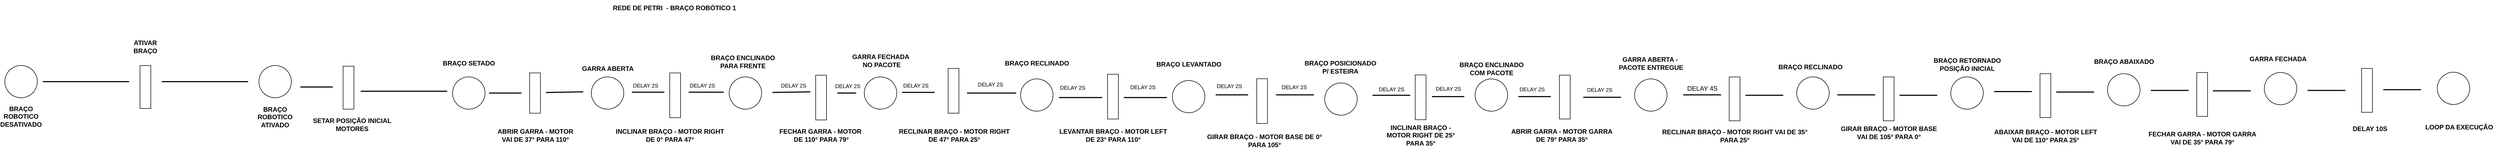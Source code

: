 <mxfile version="22.1.7" type="device">
  <diagram name="Página-1" id="gfPTqOVrbmd7KBlx719f">
    <mxGraphModel dx="3569" dy="1826" grid="1" gridSize="10" guides="1" tooltips="1" connect="1" arrows="1" fold="1" page="1" pageScale="1" pageWidth="827" pageHeight="1169" math="0" shadow="0">
      <root>
        <mxCell id="0" />
        <mxCell id="1" parent="0" />
        <mxCell id="p1ygk9uAUePO5qCQ-lzr-1" value="" style="ellipse;whiteSpace=wrap;html=1;aspect=fixed;rotation=15;" parent="1" vertex="1">
          <mxGeometry x="220" y="170" width="60" height="60" as="geometry" />
        </mxCell>
        <mxCell id="p1ygk9uAUePO5qCQ-lzr-2" value="&lt;b&gt;BRAÇO ROBOTICO DESATIVADO&lt;/b&gt;" style="text;html=1;strokeColor=none;fillColor=none;align=center;verticalAlign=middle;whiteSpace=wrap;rounded=0;" parent="1" vertex="1">
          <mxGeometry x="220" y="250" width="60" height="30" as="geometry" />
        </mxCell>
        <mxCell id="p1ygk9uAUePO5qCQ-lzr-3" value="" style="line;strokeWidth=2;html=1;" parent="1" vertex="1">
          <mxGeometry x="290" y="195" width="160" height="10" as="geometry" />
        </mxCell>
        <mxCell id="p1ygk9uAUePO5qCQ-lzr-4" value="" style="html=1;points=[[0,0,0,0,5],[0,1,0,0,-5],[1,0,0,0,5],[1,1,0,0,-5]];perimeter=orthogonalPerimeter;outlineConnect=0;targetShapes=umlLifeline;portConstraint=eastwest;newEdgeStyle={&quot;curved&quot;:0,&quot;rounded&quot;:0};" parent="1" vertex="1">
          <mxGeometry x="470" y="170" width="20" height="80" as="geometry" />
        </mxCell>
        <mxCell id="p1ygk9uAUePO5qCQ-lzr-5" value="&lt;b&gt;ATIVAR BRAÇO&lt;/b&gt;" style="text;html=1;strokeColor=none;fillColor=none;align=center;verticalAlign=middle;whiteSpace=wrap;rounded=0;" parent="1" vertex="1">
          <mxGeometry x="450" y="120" width="60" height="30" as="geometry" />
        </mxCell>
        <mxCell id="p1ygk9uAUePO5qCQ-lzr-6" value="" style="line;strokeWidth=2;html=1;" parent="1" vertex="1">
          <mxGeometry x="510" y="195" width="160" height="10" as="geometry" />
        </mxCell>
        <mxCell id="p1ygk9uAUePO5qCQ-lzr-7" value="" style="ellipse;whiteSpace=wrap;html=1;aspect=fixed;rotation=15;" parent="1" vertex="1">
          <mxGeometry x="690.002" y="170.002" width="60" height="60" as="geometry" />
        </mxCell>
        <mxCell id="p1ygk9uAUePO5qCQ-lzr-8" value="&lt;b&gt;BRAÇO ROBOTICO ATIVADO&lt;/b&gt;" style="text;html=1;strokeColor=none;fillColor=none;align=center;verticalAlign=middle;whiteSpace=wrap;rounded=0;" parent="1" vertex="1">
          <mxGeometry x="690" y="251.25" width="60" height="30" as="geometry" />
        </mxCell>
        <mxCell id="p1ygk9uAUePO5qCQ-lzr-9" value="" style="line;strokeWidth=2;html=1;" parent="1" vertex="1">
          <mxGeometry x="510" y="195" width="160" height="10" as="geometry" />
        </mxCell>
        <mxCell id="p1ygk9uAUePO5qCQ-lzr-11" value="" style="html=1;points=[[0,0,0,0,5],[0,1,0,0,-5],[1,0,0,0,5],[1,1,0,0,-5]];perimeter=orthogonalPerimeter;outlineConnect=0;targetShapes=umlLifeline;portConstraint=eastwest;newEdgeStyle={&quot;curved&quot;:0,&quot;rounded&quot;:0};" parent="1" vertex="1">
          <mxGeometry x="845.77" y="171.25" width="20" height="80" as="geometry" />
        </mxCell>
        <mxCell id="p1ygk9uAUePO5qCQ-lzr-12" value="" style="line;strokeWidth=2;html=1;rotation=0;" parent="1" vertex="1">
          <mxGeometry x="766.64" y="205" width="60" height="10" as="geometry" />
        </mxCell>
        <mxCell id="p1ygk9uAUePO5qCQ-lzr-13" value="&lt;b&gt;SETAR POSIÇÃO INICIAL&lt;br&gt;&amp;nbsp;MOTORES&amp;nbsp;&lt;/b&gt;" style="text;html=1;align=center;verticalAlign=middle;resizable=0;points=[];autosize=1;strokeColor=none;fillColor=none;" parent="1" vertex="1">
          <mxGeometry x="776.64" y="259.66" width="170" height="40" as="geometry" />
        </mxCell>
        <mxCell id="p1ygk9uAUePO5qCQ-lzr-14" value="" style="ellipse;whiteSpace=wrap;html=1;aspect=fixed;rotation=15;" parent="1" vertex="1">
          <mxGeometry x="1048.272" y="191.252" width="60" height="60" as="geometry" />
        </mxCell>
        <mxCell id="p1ygk9uAUePO5qCQ-lzr-15" value="" style="line;strokeWidth=2;html=1;rotation=0;" parent="1" vertex="1">
          <mxGeometry x="878.27" y="212.91" width="160" height="10" as="geometry" />
        </mxCell>
        <mxCell id="p1ygk9uAUePO5qCQ-lzr-16" value="&lt;b style=&quot;border-color: var(--border-color);&quot;&gt;BRAÇO SETADO&lt;/b&gt;" style="text;html=1;align=center;verticalAlign=middle;resizable=0;points=[];autosize=1;strokeColor=none;fillColor=none;" parent="1" vertex="1">
          <mxGeometry x="1018.27" y="151.25" width="120" height="30" as="geometry" />
        </mxCell>
        <mxCell id="p1ygk9uAUePO5qCQ-lzr-17" value="" style="line;strokeWidth=2;html=1;rotation=0;" parent="1" vertex="1">
          <mxGeometry x="1115.77" y="216.25" width="60" height="10" as="geometry" />
        </mxCell>
        <mxCell id="p1ygk9uAUePO5qCQ-lzr-18" value="" style="html=1;points=[[0,0,0,0,5],[0,1,0,0,-5],[1,0,0,0,5],[1,1,0,0,-5]];perimeter=orthogonalPerimeter;outlineConnect=0;targetShapes=umlLifeline;portConstraint=eastwest;newEdgeStyle={&quot;curved&quot;:0,&quot;rounded&quot;:0};" parent="1" vertex="1">
          <mxGeometry x="1190.77" y="183.75" width="20" height="75" as="geometry" />
        </mxCell>
        <mxCell id="p1ygk9uAUePO5qCQ-lzr-19" value="&lt;b&gt;ABRIR GARRA - MOTOR&lt;br&gt;VAI DE 37° PARA 110°&lt;/b&gt;" style="text;html=1;align=center;verticalAlign=middle;resizable=0;points=[];autosize=1;strokeColor=none;fillColor=none;" parent="1" vertex="1">
          <mxGeometry x="1120.77" y="280" width="160" height="40" as="geometry" />
        </mxCell>
        <mxCell id="p1ygk9uAUePO5qCQ-lzr-20" value="" style="ellipse;whiteSpace=wrap;html=1;aspect=fixed;rotation=15;" parent="1" vertex="1">
          <mxGeometry x="1304.912" y="191.252" width="60" height="60" as="geometry" />
        </mxCell>
        <mxCell id="p1ygk9uAUePO5qCQ-lzr-21" value="&lt;b&gt;GARRA ABERTA&lt;/b&gt;" style="text;html=1;align=center;verticalAlign=middle;resizable=0;points=[];autosize=1;strokeColor=none;fillColor=none;" parent="1" vertex="1">
          <mxGeometry x="1274.91" y="161.25" width="120" height="30" as="geometry" />
        </mxCell>
        <mxCell id="p1ygk9uAUePO5qCQ-lzr-22" value="" style="html=1;points=[[0,0,0,0,5],[0,1,0,0,-5],[1,0,0,0,5],[1,1,0,0,-5]];perimeter=orthogonalPerimeter;outlineConnect=0;targetShapes=umlLifeline;portConstraint=eastwest;newEdgeStyle={&quot;curved&quot;:0,&quot;rounded&quot;:0};rotation=0;" parent="1" vertex="1">
          <mxGeometry x="1450" y="183.75" width="20" height="83.32" as="geometry" />
        </mxCell>
        <mxCell id="p1ygk9uAUePO5qCQ-lzr-23" value="" style="line;strokeWidth=2;html=1;rotation=-1;" parent="1" vertex="1">
          <mxGeometry x="1221" y="214.66" width="69" height="10" as="geometry" />
        </mxCell>
        <mxCell id="p1ygk9uAUePO5qCQ-lzr-24" value="&lt;b&gt;INCLINAR BRAÇO - MOTOR RIGHT&lt;br&gt;DE 0° PARA 47°&lt;/b&gt;" style="text;html=1;align=center;verticalAlign=middle;resizable=0;points=[];autosize=1;strokeColor=none;fillColor=none;" parent="1" vertex="1">
          <mxGeometry x="1340" y="280" width="220" height="40" as="geometry" />
        </mxCell>
        <mxCell id="p1ygk9uAUePO5qCQ-lzr-25" value="" style="ellipse;whiteSpace=wrap;html=1;aspect=fixed;rotation=15;" parent="1" vertex="1">
          <mxGeometry x="1560.002" y="191.252" width="60" height="60" as="geometry" />
        </mxCell>
        <mxCell id="p1ygk9uAUePO5qCQ-lzr-26" value="&lt;b&gt;BRAÇO ENCLINADO&lt;br&gt;PARA FRENTE&lt;/b&gt;" style="text;html=1;align=center;verticalAlign=middle;resizable=0;points=[];autosize=1;strokeColor=none;fillColor=none;" parent="1" vertex="1">
          <mxGeometry x="1515" y="143" width="140" height="40" as="geometry" />
        </mxCell>
        <mxCell id="p1ygk9uAUePO5qCQ-lzr-27" value="" style="line;strokeWidth=2;html=1;rotation=0;" parent="1" vertex="1">
          <mxGeometry x="1380" y="214.66" width="60" height="10" as="geometry" />
        </mxCell>
        <mxCell id="p1ygk9uAUePO5qCQ-lzr-28" value="" style="html=1;points=[[0,0,0,0,5],[0,1,0,0,-5],[1,0,0,0,5],[1,1,0,0,-5]];perimeter=orthogonalPerimeter;outlineConnect=0;targetShapes=umlLifeline;portConstraint=eastwest;newEdgeStyle={&quot;curved&quot;:0,&quot;rounded&quot;:0};rotation=0;" parent="1" vertex="1">
          <mxGeometry x="1720" y="188.0" width="20" height="83.32" as="geometry" />
        </mxCell>
        <mxCell id="p1ygk9uAUePO5qCQ-lzr-29" value="" style="line;strokeWidth=2;html=1;rotation=0;" parent="1" vertex="1">
          <mxGeometry x="1485" y="214.66" width="65" height="10" as="geometry" />
        </mxCell>
        <mxCell id="p1ygk9uAUePO5qCQ-lzr-30" value="&lt;b&gt;FECHAR GARRA - MOTOR&amp;nbsp;&lt;br&gt;DE 110° PARA 79°&lt;/b&gt;" style="text;html=1;align=center;verticalAlign=middle;resizable=0;points=[];autosize=1;strokeColor=none;fillColor=none;" parent="1" vertex="1">
          <mxGeometry x="1640" y="280" width="180" height="40" as="geometry" />
        </mxCell>
        <mxCell id="p1ygk9uAUePO5qCQ-lzr-31" value="" style="ellipse;whiteSpace=wrap;html=1;aspect=fixed;rotation=15;" parent="1" vertex="1">
          <mxGeometry x="1810.002" y="191.252" width="60" height="60" as="geometry" />
        </mxCell>
        <mxCell id="p1ygk9uAUePO5qCQ-lzr-32" value="&lt;b&gt;GARRA FECHADA&lt;br&gt;&amp;nbsp;NO PACOTE&lt;br&gt;&lt;/b&gt;" style="text;html=1;align=center;verticalAlign=middle;resizable=0;points=[];autosize=1;strokeColor=none;fillColor=none;" parent="1" vertex="1">
          <mxGeometry x="1775" y="141.25" width="130" height="40" as="geometry" />
        </mxCell>
        <mxCell id="p1ygk9uAUePO5qCQ-lzr-33" value="" style="line;strokeWidth=2;html=1;rotation=-1;" parent="1" vertex="1">
          <mxGeometry x="1640" y="214.57" width="70" height="10" as="geometry" />
        </mxCell>
        <mxCell id="p1ygk9uAUePO5qCQ-lzr-34" value="" style="html=1;points=[[0,0,0,0,5],[0,1,0,0,-5],[1,0,0,0,5],[1,1,0,0,-5]];perimeter=orthogonalPerimeter;outlineConnect=0;targetShapes=umlLifeline;portConstraint=eastwest;newEdgeStyle={&quot;curved&quot;:0,&quot;rounded&quot;:0};rotation=0;" parent="1" vertex="1">
          <mxGeometry x="2260" y="186.25" width="20" height="83.32" as="geometry" />
        </mxCell>
        <mxCell id="p1ygk9uAUePO5qCQ-lzr-35" value="&lt;b&gt;LEVANTAR BRAÇO - MOTOR LEFT &lt;br&gt;DE 23° PARA 110°&lt;/b&gt;" style="text;html=1;align=center;verticalAlign=middle;resizable=0;points=[];autosize=1;strokeColor=none;fillColor=none;" parent="1" vertex="1">
          <mxGeometry x="2160" y="280" width="220" height="40" as="geometry" />
        </mxCell>
        <mxCell id="p1ygk9uAUePO5qCQ-lzr-36" value="" style="ellipse;whiteSpace=wrap;html=1;aspect=fixed;rotation=15;" parent="1" vertex="1">
          <mxGeometry x="2380.002" y="197.912" width="60" height="60" as="geometry" />
        </mxCell>
        <mxCell id="p1ygk9uAUePO5qCQ-lzr-37" value="&lt;b&gt;BRAÇO LEVANTADO&lt;br&gt;&lt;/b&gt;" style="text;html=1;align=center;verticalAlign=middle;resizable=0;points=[];autosize=1;strokeColor=none;fillColor=none;" parent="1" vertex="1">
          <mxGeometry x="2340" y="152.51" width="140" height="30" as="geometry" />
        </mxCell>
        <mxCell id="p1ygk9uAUePO5qCQ-lzr-38" value="" style="html=1;points=[[0,0,0,0,5],[0,1,0,0,-5],[1,0,0,0,5],[1,1,0,0,-5]];perimeter=orthogonalPerimeter;outlineConnect=0;targetShapes=umlLifeline;portConstraint=eastwest;newEdgeStyle={&quot;curved&quot;:0,&quot;rounded&quot;:0};rotation=-180;" parent="1" vertex="1">
          <mxGeometry x="2535.87" y="194.59" width="20" height="83.32" as="geometry" />
        </mxCell>
        <mxCell id="p1ygk9uAUePO5qCQ-lzr-39" value="" style="line;strokeWidth=2;html=1;rotation=0;" parent="1" vertex="1">
          <mxGeometry x="2571.73" y="219.59" width="70" height="10" as="geometry" />
        </mxCell>
        <mxCell id="p1ygk9uAUePO5qCQ-lzr-40" value="" style="line;strokeWidth=2;html=1;rotation=0;" parent="1" vertex="1">
          <mxGeometry x="2460" y="219.59" width="60" height="10" as="geometry" />
        </mxCell>
        <mxCell id="p1ygk9uAUePO5qCQ-lzr-41" value="&lt;b&gt;GIRAR BRAÇO - MOTOR BASE DE 0°&lt;br&gt;PARA 105°&lt;br&gt;&lt;/b&gt;" style="text;html=1;align=center;verticalAlign=middle;resizable=0;points=[];autosize=1;strokeColor=none;fillColor=none;" parent="1" vertex="1">
          <mxGeometry x="2430" y="290.0" width="240" height="40" as="geometry" />
        </mxCell>
        <mxCell id="p1ygk9uAUePO5qCQ-lzr-42" value="" style="ellipse;whiteSpace=wrap;html=1;aspect=fixed;rotation=15;" parent="1" vertex="1">
          <mxGeometry x="2661.732" y="202.502" width="60" height="60" as="geometry" />
        </mxCell>
        <mxCell id="p1ygk9uAUePO5qCQ-lzr-43" value="&lt;b&gt;BRAÇO POSICIONADO&amp;nbsp;&lt;br&gt;P/ ESTEIRA&amp;nbsp;&lt;br&gt;&lt;/b&gt;" style="text;html=1;align=center;verticalAlign=middle;resizable=0;points=[];autosize=1;strokeColor=none;fillColor=none;" parent="1" vertex="1">
          <mxGeometry x="2611.73" y="152.5" width="160" height="40" as="geometry" />
        </mxCell>
        <mxCell id="p1ygk9uAUePO5qCQ-lzr-44" value="" style="html=1;points=[[0,0,0,0,5],[0,1,0,0,-5],[1,0,0,0,5],[1,1,0,0,-5]];perimeter=orthogonalPerimeter;outlineConnect=0;targetShapes=umlLifeline;portConstraint=eastwest;newEdgeStyle={&quot;curved&quot;:0,&quot;rounded&quot;:0};rotation=-180;" parent="1" vertex="1">
          <mxGeometry x="2829.14" y="187.51" width="20" height="83.32" as="geometry" />
        </mxCell>
        <mxCell id="p1ygk9uAUePO5qCQ-lzr-45" value="" style="line;strokeWidth=2;html=1;rotation=0;" parent="1" vertex="1">
          <mxGeometry x="2750" y="220.41" width="70" height="10" as="geometry" />
        </mxCell>
        <mxCell id="p1ygk9uAUePO5qCQ-lzr-46" value="" style="line;strokeWidth=2;html=1;rotation=0;" parent="1" vertex="1">
          <mxGeometry x="2860" y="222.91" width="60" height="10" as="geometry" />
        </mxCell>
        <mxCell id="p1ygk9uAUePO5qCQ-lzr-47" value="&lt;b&gt;INCLINAR BRAÇO - &lt;br&gt;MOTOR RIGHT DE 25°&lt;br&gt;PARA 35°&lt;br&gt;&lt;/b&gt;" style="text;html=1;align=center;verticalAlign=middle;resizable=0;points=[];autosize=1;strokeColor=none;fillColor=none;" parent="1" vertex="1">
          <mxGeometry x="2764.14" y="270" width="150" height="60" as="geometry" />
        </mxCell>
        <mxCell id="p1ygk9uAUePO5qCQ-lzr-48" value="" style="ellipse;whiteSpace=wrap;html=1;aspect=fixed;rotation=15;" parent="1" vertex="1">
          <mxGeometry x="2940.002" y="195.002" width="60" height="60" as="geometry" />
        </mxCell>
        <mxCell id="p1ygk9uAUePO5qCQ-lzr-49" value="&lt;b&gt;BRAÇO ENCLINADO&lt;br&gt;COM PACOTE&lt;br&gt;&lt;/b&gt;" style="text;html=1;align=center;verticalAlign=middle;resizable=0;points=[];autosize=1;strokeColor=none;fillColor=none;" parent="1" vertex="1">
          <mxGeometry x="2900" y="156.25" width="140" height="40" as="geometry" />
        </mxCell>
        <mxCell id="p1ygk9uAUePO5qCQ-lzr-50" value="" style="html=1;points=[[0,0,0,0,5],[0,1,0,0,-5],[1,0,0,0,5],[1,1,0,0,-5]];perimeter=orthogonalPerimeter;outlineConnect=0;targetShapes=umlLifeline;portConstraint=eastwest;newEdgeStyle={&quot;curved&quot;:0,&quot;rounded&quot;:0};rotation=0;" parent="1" vertex="1">
          <mxGeometry x="1965" y="175.43" width="20" height="83.32" as="geometry" />
        </mxCell>
        <mxCell id="p1ygk9uAUePO5qCQ-lzr-51" value="" style="line;strokeWidth=2;html=1;rotation=0;" parent="1" vertex="1">
          <mxGeometry x="1760" y="216.25" width="35" height="10" as="geometry" />
        </mxCell>
        <mxCell id="p1ygk9uAUePO5qCQ-lzr-52" value="" style="ellipse;whiteSpace=wrap;html=1;aspect=fixed;rotation=15;" parent="1" vertex="1">
          <mxGeometry x="2099.142" y="195.002" width="60" height="60" as="geometry" />
        </mxCell>
        <mxCell id="p1ygk9uAUePO5qCQ-lzr-53" value="&lt;b&gt;RECLINAR BRAÇO - MOTOR RIGHT&lt;br&gt;DE 47° PARA 25°&lt;/b&gt;" style="text;html=1;align=center;verticalAlign=middle;resizable=0;points=[];autosize=1;strokeColor=none;fillColor=none;" parent="1" vertex="1">
          <mxGeometry x="1860.86" y="280" width="230" height="40" as="geometry" />
        </mxCell>
        <mxCell id="p1ygk9uAUePO5qCQ-lzr-54" value="&lt;b&gt;BRAÇO RECLINADO&lt;br&gt;&lt;/b&gt;" style="text;html=1;align=center;verticalAlign=middle;resizable=0;points=[];autosize=1;strokeColor=none;fillColor=none;" parent="1" vertex="1">
          <mxGeometry x="2059.14" y="151.25" width="140" height="30" as="geometry" />
        </mxCell>
        <mxCell id="p1ygk9uAUePO5qCQ-lzr-55" value="" style="html=1;points=[[0,0,0,0,5],[0,1,0,0,-5],[1,0,0,0,5],[1,1,0,0,-5]];perimeter=orthogonalPerimeter;outlineConnect=0;targetShapes=umlLifeline;portConstraint=eastwest;newEdgeStyle={&quot;curved&quot;:0,&quot;rounded&quot;:0};rotation=-180;" parent="1" vertex="1">
          <mxGeometry x="3095.87" y="187.91" width="20" height="81.66" as="geometry" />
        </mxCell>
        <mxCell id="p1ygk9uAUePO5qCQ-lzr-56" value="" style="line;strokeWidth=2;html=1;rotation=0;" parent="1" vertex="1">
          <mxGeometry x="3140" y="224.17" width="70" height="10" as="geometry" />
        </mxCell>
        <mxCell id="p1ygk9uAUePO5qCQ-lzr-57" value="" style="line;strokeWidth=2;html=1;rotation=0;" parent="1" vertex="1">
          <mxGeometry x="3020" y="222.91" width="60" height="10" as="geometry" />
        </mxCell>
        <mxCell id="p1ygk9uAUePO5qCQ-lzr-58" value="&lt;b&gt;ABRIR GARRA - MOTOR GARRA &lt;br&gt;DE&amp;nbsp;79° PARA 35°&lt;br&gt;&lt;/b&gt;" style="text;html=1;align=center;verticalAlign=middle;resizable=0;points=[];autosize=1;strokeColor=none;fillColor=none;" parent="1" vertex="1">
          <mxGeometry x="2995" y="280.0" width="210" height="40" as="geometry" />
        </mxCell>
        <mxCell id="p1ygk9uAUePO5qCQ-lzr-59" value="" style="ellipse;whiteSpace=wrap;html=1;aspect=fixed;rotation=15;" parent="1" vertex="1">
          <mxGeometry x="3235.002" y="195.002" width="60" height="60" as="geometry" />
        </mxCell>
        <mxCell id="p1ygk9uAUePO5qCQ-lzr-60" value="&lt;b&gt;GARRA ABERTA -&amp;nbsp;&lt;br&gt;PACOTE ENTREGUE&lt;br&gt;&lt;/b&gt;" style="text;html=1;align=center;verticalAlign=middle;resizable=0;points=[];autosize=1;strokeColor=none;fillColor=none;" parent="1" vertex="1">
          <mxGeometry x="3195" y="146.25" width="140" height="40" as="geometry" />
        </mxCell>
        <mxCell id="p1ygk9uAUePO5qCQ-lzr-61" value="&lt;b&gt;RECLINAR BRAÇO - MOTOR RIGHT VAI DE 35°&lt;br&gt;PARA 25°&lt;br&gt;&lt;/b&gt;" style="text;html=1;align=center;verticalAlign=middle;resizable=0;points=[];autosize=1;strokeColor=none;fillColor=none;" parent="1" vertex="1">
          <mxGeometry x="3275.0" y="281.25" width="290" height="40" as="geometry" />
        </mxCell>
        <mxCell id="p1ygk9uAUePO5qCQ-lzr-62" value="" style="line;strokeWidth=2;html=1;rotation=0;" parent="1" vertex="1">
          <mxGeometry x="2290" y="224.57" width="80" height="10" as="geometry" />
        </mxCell>
        <mxCell id="p1ygk9uAUePO5qCQ-lzr-63" value="" style="line;strokeWidth=2;html=1;rotation=0;" parent="1" vertex="1">
          <mxGeometry x="2170" y="224.57" width="80" height="10" as="geometry" />
        </mxCell>
        <mxCell id="p1ygk9uAUePO5qCQ-lzr-64" value="" style="line;strokeWidth=2;html=1;rotation=0;" parent="1" vertex="1">
          <mxGeometry x="2000" y="216.25" width="90.86" height="10" as="geometry" />
        </mxCell>
        <mxCell id="p1ygk9uAUePO5qCQ-lzr-65" value="" style="line;strokeWidth=2;html=1;rotation=0;" parent="1" vertex="1">
          <mxGeometry x="1880" y="215.0" width="60" height="10" as="geometry" />
        </mxCell>
        <mxCell id="p1ygk9uAUePO5qCQ-lzr-66" value="" style="html=1;points=[[0,0,0,0,5],[0,1,0,0,-5],[1,0,0,0,5],[1,1,0,0,-5]];perimeter=orthogonalPerimeter;outlineConnect=0;targetShapes=umlLifeline;portConstraint=eastwest;newEdgeStyle={&quot;curved&quot;:0,&quot;rounded&quot;:0};rotation=-180;" parent="1" vertex="1">
          <mxGeometry x="3410" y="191.25" width="20" height="81.66" as="geometry" />
        </mxCell>
        <mxCell id="p1ygk9uAUePO5qCQ-lzr-67" value="" style="line;strokeWidth=2;html=1;rotation=0;" parent="1" vertex="1">
          <mxGeometry x="3325" y="219.59" width="70" height="10" as="geometry" />
        </mxCell>
        <mxCell id="p1ygk9uAUePO5qCQ-lzr-69" value="" style="line;strokeWidth=2;html=1;rotation=0;" parent="1" vertex="1">
          <mxGeometry x="3440" y="220.42" width="70" height="10" as="geometry" />
        </mxCell>
        <mxCell id="p1ygk9uAUePO5qCQ-lzr-70" value="" style="ellipse;whiteSpace=wrap;html=1;aspect=fixed;rotation=15;" parent="1" vertex="1">
          <mxGeometry x="3535.002" y="191.252" width="60" height="60" as="geometry" />
        </mxCell>
        <mxCell id="p1ygk9uAUePO5qCQ-lzr-71" value="&lt;b&gt;BRAÇO RECLINADO&lt;br&gt;&lt;/b&gt;" style="text;html=1;align=center;verticalAlign=middle;resizable=0;points=[];autosize=1;strokeColor=none;fillColor=none;" parent="1" vertex="1">
          <mxGeometry x="3490" y="157.5" width="140" height="30" as="geometry" />
        </mxCell>
        <mxCell id="p1ygk9uAUePO5qCQ-lzr-72" value="&lt;b&gt;GIRAR BRAÇO - MOTOR BASE &lt;br&gt;VAI DE 105° PARA 0°&lt;br&gt;&lt;/b&gt;" style="text;html=1;align=center;verticalAlign=middle;resizable=0;points=[];autosize=1;strokeColor=none;fillColor=none;" parent="1" vertex="1">
          <mxGeometry x="3605.0" y="275" width="200" height="40" as="geometry" />
        </mxCell>
        <mxCell id="p1ygk9uAUePO5qCQ-lzr-73" value="" style="html=1;points=[[0,0,0,0,5],[0,1,0,0,-5],[1,0,0,0,5],[1,1,0,0,-5]];perimeter=orthogonalPerimeter;outlineConnect=0;targetShapes=umlLifeline;portConstraint=eastwest;newEdgeStyle={&quot;curved&quot;:0,&quot;rounded&quot;:0};rotation=-180;" parent="1" vertex="1">
          <mxGeometry x="3695" y="191.25" width="20" height="81.66" as="geometry" />
        </mxCell>
        <mxCell id="p1ygk9uAUePO5qCQ-lzr-74" value="" style="line;strokeWidth=2;html=1;rotation=0;" parent="1" vertex="1">
          <mxGeometry x="3610" y="219.59" width="70" height="10" as="geometry" />
        </mxCell>
        <mxCell id="p1ygk9uAUePO5qCQ-lzr-75" value="" style="line;strokeWidth=2;html=1;rotation=0;" parent="1" vertex="1">
          <mxGeometry x="3725" y="220.42" width="70" height="10" as="geometry" />
        </mxCell>
        <mxCell id="p1ygk9uAUePO5qCQ-lzr-76" value="" style="ellipse;whiteSpace=wrap;html=1;aspect=fixed;rotation=15;" parent="1" vertex="1">
          <mxGeometry x="3820.002" y="191.252" width="60" height="60" as="geometry" />
        </mxCell>
        <mxCell id="p1ygk9uAUePO5qCQ-lzr-77" value="&lt;b&gt;BRAÇO RETORNADO&lt;br&gt;POSIÇÃO INICIAL&lt;br&gt;&lt;/b&gt;" style="text;html=1;align=center;verticalAlign=middle;resizable=0;points=[];autosize=1;strokeColor=none;fillColor=none;" parent="1" vertex="1">
          <mxGeometry x="3775" y="147.5" width="150" height="40" as="geometry" />
        </mxCell>
        <mxCell id="p1ygk9uAUePO5qCQ-lzr-79" value="" style="html=1;points=[[0,0,0,0,5],[0,1,0,0,-5],[1,0,0,0,5],[1,1,0,0,-5]];perimeter=orthogonalPerimeter;outlineConnect=0;targetShapes=umlLifeline;portConstraint=eastwest;newEdgeStyle={&quot;curved&quot;:0,&quot;rounded&quot;:0};rotation=-180;" parent="1" vertex="1">
          <mxGeometry x="3985" y="185.22" width="20" height="81.66" as="geometry" />
        </mxCell>
        <mxCell id="p1ygk9uAUePO5qCQ-lzr-80" value="" style="line;strokeWidth=2;html=1;rotation=0;" parent="1" vertex="1">
          <mxGeometry x="3900" y="213.56" width="70" height="10" as="geometry" />
        </mxCell>
        <mxCell id="p1ygk9uAUePO5qCQ-lzr-81" value="" style="line;strokeWidth=2;html=1;rotation=0;" parent="1" vertex="1">
          <mxGeometry x="4015" y="214.39" width="70" height="10" as="geometry" />
        </mxCell>
        <mxCell id="p1ygk9uAUePO5qCQ-lzr-82" value="" style="ellipse;whiteSpace=wrap;html=1;aspect=fixed;rotation=15;" parent="1" vertex="1">
          <mxGeometry x="4110.002" y="185.222" width="60" height="60" as="geometry" />
        </mxCell>
        <mxCell id="p1ygk9uAUePO5qCQ-lzr-83" value="&lt;b&gt;BRAÇO ABAIXADO&lt;br&gt;&lt;/b&gt;" style="text;html=1;align=center;verticalAlign=middle;resizable=0;points=[];autosize=1;strokeColor=none;fillColor=none;" parent="1" vertex="1">
          <mxGeometry x="4075" y="148" width="130" height="30" as="geometry" />
        </mxCell>
        <mxCell id="p1ygk9uAUePO5qCQ-lzr-84" value="&lt;b&gt;ABAIXAR BRAÇO - MOTOR LEFT&lt;br&gt;VAI DE 110° PARA 25°&lt;br&gt;&lt;/b&gt;" style="text;html=1;align=center;verticalAlign=middle;resizable=0;points=[];autosize=1;strokeColor=none;fillColor=none;" parent="1" vertex="1">
          <mxGeometry x="3890" y="281.25" width="210" height="40" as="geometry" />
        </mxCell>
        <mxCell id="p1ygk9uAUePO5qCQ-lzr-85" value="" style="html=1;points=[[0,0,0,0,5],[0,1,0,0,-5],[1,0,0,0,5],[1,1,0,0,-5]];perimeter=orthogonalPerimeter;outlineConnect=0;targetShapes=umlLifeline;portConstraint=eastwest;newEdgeStyle={&quot;curved&quot;:0,&quot;rounded&quot;:0};rotation=-180;" parent="1" vertex="1">
          <mxGeometry x="4275" y="183" width="20" height="81.66" as="geometry" />
        </mxCell>
        <mxCell id="p1ygk9uAUePO5qCQ-lzr-86" value="" style="line;strokeWidth=2;html=1;rotation=0;" parent="1" vertex="1">
          <mxGeometry x="4190" y="211.34" width="70" height="10" as="geometry" />
        </mxCell>
        <mxCell id="p1ygk9uAUePO5qCQ-lzr-87" value="" style="line;strokeWidth=2;html=1;rotation=0;" parent="1" vertex="1">
          <mxGeometry x="4305" y="212.17" width="70" height="10" as="geometry" />
        </mxCell>
        <mxCell id="p1ygk9uAUePO5qCQ-lzr-88" value="" style="ellipse;whiteSpace=wrap;html=1;aspect=fixed;rotation=15;" parent="1" vertex="1">
          <mxGeometry x="4400.002" y="183.002" width="60" height="60" as="geometry" />
        </mxCell>
        <mxCell id="p1ygk9uAUePO5qCQ-lzr-89" value="&lt;b&gt;GARRA FECHADA&lt;br&gt;&lt;/b&gt;" style="text;html=1;align=center;verticalAlign=middle;resizable=0;points=[];autosize=1;strokeColor=none;fillColor=none;" parent="1" vertex="1">
          <mxGeometry x="4360" y="143" width="130" height="30" as="geometry" />
        </mxCell>
        <mxCell id="p1ygk9uAUePO5qCQ-lzr-90" value="&lt;b&gt;&lt;br&gt;&lt;/b&gt;" style="text;html=1;align=center;verticalAlign=middle;resizable=0;points=[];autosize=1;strokeColor=none;fillColor=none;" parent="1" vertex="1">
          <mxGeometry x="4275" y="295" width="20" height="30" as="geometry" />
        </mxCell>
        <mxCell id="p1ygk9uAUePO5qCQ-lzr-92" value="" style="line;strokeWidth=2;html=1;rotation=0;" parent="1" vertex="1">
          <mxGeometry x="4480" y="211.34" width="70" height="10" as="geometry" />
        </mxCell>
        <mxCell id="p1ygk9uAUePO5qCQ-lzr-96" value="&lt;b&gt;FECHAR GARRA - MOTOR GARRA&lt;br&gt;VAI DE 35° PARA 79°&lt;br&gt;&lt;/b&gt;" style="text;html=1;align=center;verticalAlign=middle;resizable=0;points=[];autosize=1;strokeColor=none;fillColor=none;" parent="1" vertex="1">
          <mxGeometry x="4175" y="285" width="220" height="40" as="geometry" />
        </mxCell>
        <mxCell id="p1ygk9uAUePO5qCQ-lzr-102" value="&lt;b&gt;DELAY 10S&lt;br&gt;&lt;/b&gt;" style="text;html=1;align=center;verticalAlign=middle;resizable=0;points=[];autosize=1;strokeColor=none;fillColor=none;" parent="1" vertex="1">
          <mxGeometry x="4550" y="272.91" width="90" height="30" as="geometry" />
        </mxCell>
        <mxCell id="p1ygk9uAUePO5qCQ-lzr-103" value="" style="html=1;points=[[0,0,0,0,5],[0,1,0,0,-5],[1,0,0,0,5],[1,1,0,0,-5]];perimeter=orthogonalPerimeter;outlineConnect=0;targetShapes=umlLifeline;portConstraint=eastwest;newEdgeStyle={&quot;curved&quot;:0,&quot;rounded&quot;:0};rotation=-180;" parent="1" vertex="1">
          <mxGeometry x="4580" y="175.43" width="20" height="81.66" as="geometry" />
        </mxCell>
        <mxCell id="p1ygk9uAUePO5qCQ-lzr-105" value="" style="line;strokeWidth=2;html=1;rotation=0;" parent="1" vertex="1">
          <mxGeometry x="4620" y="210.0" width="70" height="10" as="geometry" />
        </mxCell>
        <mxCell id="p1ygk9uAUePO5qCQ-lzr-106" value="" style="ellipse;whiteSpace=wrap;html=1;aspect=fixed;rotation=15;" parent="1" vertex="1">
          <mxGeometry x="4720.002" y="182.502" width="60" height="60" as="geometry" />
        </mxCell>
        <mxCell id="p1ygk9uAUePO5qCQ-lzr-107" value="&lt;b&gt;LOOP DA EXECUÇÃO&lt;br&gt;&lt;/b&gt;" style="text;html=1;align=center;verticalAlign=middle;resizable=0;points=[];autosize=1;strokeColor=none;fillColor=none;" parent="1" vertex="1">
          <mxGeometry x="4685" y="269.57" width="150" height="30" as="geometry" />
        </mxCell>
        <mxCell id="G9fgNTQmrriQ25NENltL-6" value="&lt;span style=&quot;color: rgb(0, 0, 0); font-family: Helvetica; font-size: 10px; font-style: normal; font-variant-ligatures: normal; font-variant-caps: normal; font-weight: 400; letter-spacing: normal; orphans: 2; text-align: center; text-indent: 0px; text-transform: none; widows: 2; word-spacing: 0px; -webkit-text-stroke-width: 0px; background-color: rgb(251, 251, 251); text-decoration-thickness: initial; text-decoration-style: initial; text-decoration-color: initial; float: none; display: inline !important;&quot;&gt;DELAY 2S&lt;/span&gt;" style="text;whiteSpace=wrap;html=1;" parent="1" vertex="1">
          <mxGeometry x="1880" y="193" width="100" height="40" as="geometry" />
        </mxCell>
        <mxCell id="G9fgNTQmrriQ25NENltL-9" value="&lt;span style=&quot;color: rgb(0, 0, 0); font-family: Helvetica; font-size: 10px; font-style: normal; font-variant-ligatures: normal; font-variant-caps: normal; font-weight: 400; letter-spacing: normal; orphans: 2; text-align: center; text-indent: 0px; text-transform: none; widows: 2; word-spacing: 0px; -webkit-text-stroke-width: 0px; background-color: rgb(251, 251, 251); text-decoration-thickness: initial; text-decoration-style: initial; text-decoration-color: initial; float: none; display: inline !important;&quot;&gt;DELAY 2S&lt;/span&gt;" style="text;whiteSpace=wrap;html=1;" parent="1" vertex="1">
          <mxGeometry x="2170" y="197.09" width="100" height="40" as="geometry" />
        </mxCell>
        <mxCell id="G9fgNTQmrriQ25NENltL-10" value="&lt;span style=&quot;color: rgb(0, 0, 0); font-family: Helvetica; font-size: 10px; font-style: normal; font-variant-ligatures: normal; font-variant-caps: normal; font-weight: 400; letter-spacing: normal; orphans: 2; text-align: center; text-indent: 0px; text-transform: none; widows: 2; word-spacing: 0px; -webkit-text-stroke-width: 0px; background-color: rgb(251, 251, 251); text-decoration-thickness: initial; text-decoration-style: initial; text-decoration-color: initial; float: none; display: inline !important;&quot;&gt;DELAY 2S&lt;/span&gt;" style="text;whiteSpace=wrap;html=1;" parent="1" vertex="1">
          <mxGeometry x="2018" y="191.25" width="100" height="32.91" as="geometry" />
        </mxCell>
        <mxCell id="G9fgNTQmrriQ25NENltL-11" value="&lt;span style=&quot;color: rgb(0, 0, 0); font-family: Helvetica; font-size: 10px; font-style: normal; font-variant-ligatures: normal; font-variant-caps: normal; font-weight: 400; letter-spacing: normal; orphans: 2; text-align: center; text-indent: 0px; text-transform: none; widows: 2; word-spacing: 0px; -webkit-text-stroke-width: 0px; background-color: rgb(251, 251, 251); text-decoration-thickness: initial; text-decoration-style: initial; text-decoration-color: initial; float: none; display: inline !important;&quot;&gt;DELAY 2S&lt;/span&gt;" style="text;whiteSpace=wrap;html=1;" parent="1" vertex="1">
          <mxGeometry x="1380" y="192.5" width="100" height="40" as="geometry" />
        </mxCell>
        <mxCell id="G9fgNTQmrriQ25NENltL-12" value="&lt;span style=&quot;color: rgb(0, 0, 0); font-family: Helvetica; font-size: 10px; font-style: normal; font-variant-ligatures: normal; font-variant-caps: normal; font-weight: 400; letter-spacing: normal; orphans: 2; text-align: center; text-indent: 0px; text-transform: none; widows: 2; word-spacing: 0px; -webkit-text-stroke-width: 0px; background-color: rgb(251, 251, 251); text-decoration-thickness: initial; text-decoration-style: initial; text-decoration-color: initial; float: none; display: inline !important;&quot;&gt;DELAY 2S&lt;/span&gt;" style="text;whiteSpace=wrap;html=1;" parent="1" vertex="1">
          <mxGeometry x="1485" y="193" width="100" height="40" as="geometry" />
        </mxCell>
        <mxCell id="G9fgNTQmrriQ25NENltL-13" value="&lt;span style=&quot;color: rgb(0, 0, 0); font-family: Helvetica; font-size: 10px; font-style: normal; font-variant-ligatures: normal; font-variant-caps: normal; font-weight: 400; letter-spacing: normal; orphans: 2; text-align: center; text-indent: 0px; text-transform: none; widows: 2; word-spacing: 0px; -webkit-text-stroke-width: 0px; background-color: rgb(251, 251, 251); text-decoration-thickness: initial; text-decoration-style: initial; text-decoration-color: initial; float: none; display: inline !important;&quot;&gt;DELAY 2S&lt;/span&gt;" style="text;whiteSpace=wrap;html=1;" parent="1" vertex="1">
          <mxGeometry x="1654" y="193" width="100" height="40" as="geometry" />
        </mxCell>
        <mxCell id="G9fgNTQmrriQ25NENltL-14" value="&lt;span style=&quot;color: rgb(0, 0, 0); font-family: Helvetica; font-size: 10px; font-style: normal; font-variant-ligatures: normal; font-variant-caps: normal; font-weight: 400; letter-spacing: normal; orphans: 2; text-align: center; text-indent: 0px; text-transform: none; widows: 2; word-spacing: 0px; -webkit-text-stroke-width: 0px; background-color: rgb(251, 251, 251); text-decoration-thickness: initial; text-decoration-style: initial; text-decoration-color: initial; float: none; display: inline !important;&quot;&gt;DELAY 2S&lt;/span&gt;" style="text;whiteSpace=wrap;html=1;" parent="1" vertex="1">
          <mxGeometry x="1754" y="194.17" width="100" height="40" as="geometry" />
        </mxCell>
        <mxCell id="G9fgNTQmrriQ25NENltL-15" value="&lt;b&gt;REDE DE PETRI&amp;nbsp; - BRAÇO ROBÓTICO 1&amp;nbsp;&lt;/b&gt;" style="text;html=1;align=center;verticalAlign=middle;resizable=0;points=[];autosize=1;strokeColor=none;fillColor=none;" parent="1" vertex="1">
          <mxGeometry x="1335" y="48" width="250" height="30" as="geometry" />
        </mxCell>
        <mxCell id="G9fgNTQmrriQ25NENltL-16" value="&lt;span style=&quot;color: rgb(0, 0, 0); font-family: Helvetica; font-size: 10px; font-style: normal; font-variant-ligatures: normal; font-variant-caps: normal; font-weight: 400; letter-spacing: normal; orphans: 2; text-align: center; text-indent: 0px; text-transform: none; widows: 2; word-spacing: 0px; -webkit-text-stroke-width: 0px; background-color: rgb(251, 251, 251); text-decoration-thickness: initial; text-decoration-style: initial; text-decoration-color: initial; float: none; display: inline !important;&quot;&gt;DELAY 2S&lt;/span&gt;" style="text;whiteSpace=wrap;html=1;" parent="1" vertex="1">
          <mxGeometry x="2300" y="196.34" width="100" height="40" as="geometry" />
        </mxCell>
        <mxCell id="G9fgNTQmrriQ25NENltL-17" value="&lt;span style=&quot;color: rgb(0, 0, 0); font-family: Helvetica; font-size: 10px; font-style: normal; font-variant-ligatures: normal; font-variant-caps: normal; font-weight: 400; letter-spacing: normal; orphans: 2; text-align: center; text-indent: 0px; text-transform: none; widows: 2; word-spacing: 0px; -webkit-text-stroke-width: 0px; background-color: rgb(251, 251, 251); text-decoration-thickness: initial; text-decoration-style: initial; text-decoration-color: initial; float: none; display: inline !important;&quot;&gt;DELAY 2S&lt;/span&gt;" style="text;whiteSpace=wrap;html=1;" parent="1" vertex="1">
          <mxGeometry x="2460" y="194.17" width="100" height="40" as="geometry" />
        </mxCell>
        <mxCell id="G9fgNTQmrriQ25NENltL-18" value="&lt;span style=&quot;color: rgb(0, 0, 0); font-family: Helvetica; font-size: 10px; font-style: normal; font-variant-ligatures: normal; font-variant-caps: normal; font-weight: 400; letter-spacing: normal; orphans: 2; text-align: center; text-indent: 0px; text-transform: none; widows: 2; word-spacing: 0px; -webkit-text-stroke-width: 0px; background-color: rgb(251, 251, 251); text-decoration-thickness: initial; text-decoration-style: initial; text-decoration-color: initial; float: none; display: inline !important;&quot;&gt;DELAY 2S&lt;/span&gt;" style="text;whiteSpace=wrap;html=1;" parent="1" vertex="1">
          <mxGeometry x="2580" y="196.34" width="100" height="40" as="geometry" />
        </mxCell>
        <mxCell id="G9fgNTQmrriQ25NENltL-19" value="&lt;span style=&quot;color: rgb(0, 0, 0); font-family: Helvetica; font-size: 10px; font-style: normal; font-variant-ligatures: normal; font-variant-caps: normal; font-weight: 400; letter-spacing: normal; orphans: 2; text-align: center; text-indent: 0px; text-transform: none; widows: 2; word-spacing: 0px; -webkit-text-stroke-width: 0px; background-color: rgb(251, 251, 251); text-decoration-thickness: initial; text-decoration-style: initial; text-decoration-color: initial; float: none; display: inline !important;&quot;&gt;DELAY 2S&lt;/span&gt;" style="text;whiteSpace=wrap;html=1;" parent="1" vertex="1">
          <mxGeometry x="2760" y="200" width="100" height="40" as="geometry" />
        </mxCell>
        <mxCell id="G9fgNTQmrriQ25NENltL-20" value="&lt;font style=&quot;font-size: 10px;&quot;&gt;DELAY 2S&lt;/font&gt;" style="text;html=1;align=center;verticalAlign=middle;resizable=0;points=[];autosize=1;strokeColor=none;fillColor=none;" parent="1" vertex="1">
          <mxGeometry x="2855" y="198" width="70" height="30" as="geometry" />
        </mxCell>
        <mxCell id="G9fgNTQmrriQ25NENltL-21" value="&lt;font style=&quot;font-size: 10px;&quot;&gt;DELAY 2S&lt;/font&gt;" style="text;html=1;align=center;verticalAlign=middle;resizable=0;points=[];autosize=1;strokeColor=none;fillColor=none;" parent="1" vertex="1">
          <mxGeometry x="3010" y="199.17" width="70" height="30" as="geometry" />
        </mxCell>
        <mxCell id="G9fgNTQmrriQ25NENltL-22" value="&lt;font style=&quot;font-size: 10px;&quot;&gt;DELAY 2S&lt;/font&gt;" style="text;html=1;align=center;verticalAlign=middle;resizable=0;points=[];autosize=1;strokeColor=none;fillColor=none;" parent="1" vertex="1">
          <mxGeometry x="3135" y="200" width="70" height="30" as="geometry" />
        </mxCell>
        <mxCell id="G9fgNTQmrriQ25NENltL-23" value="DELAY 4S" style="text;html=1;align=center;verticalAlign=middle;resizable=0;points=[];autosize=1;strokeColor=none;fillColor=none;" parent="1" vertex="1">
          <mxGeometry x="3320" y="198" width="80" height="30" as="geometry" />
        </mxCell>
      </root>
    </mxGraphModel>
  </diagram>
</mxfile>
